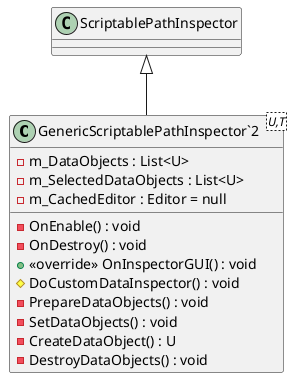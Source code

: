 @startuml
class "GenericScriptablePathInspector`2"<U,T> {
    - m_DataObjects : List<U>
    - m_SelectedDataObjects : List<U>
    - m_CachedEditor : Editor = null
    - OnEnable() : void
    - OnDestroy() : void
    + <<override>> OnInspectorGUI() : void
    # DoCustomDataInspector() : void
    - PrepareDataObjects() : void
    - SetDataObjects() : void
    - CreateDataObject() : U
    - DestroyDataObjects() : void
}
ScriptablePathInspector <|-- "GenericScriptablePathInspector`2"
@enduml

